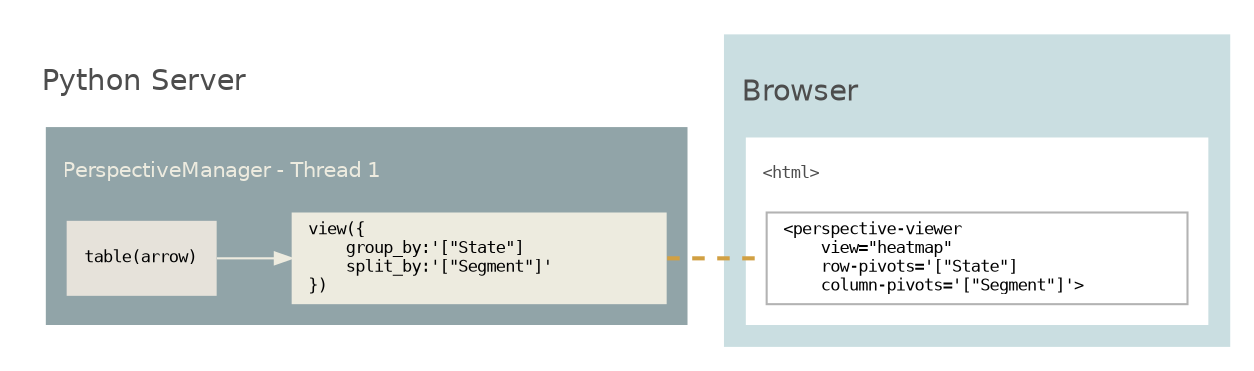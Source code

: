 digraph G {
    bgcolor=transparent
    graph [rankdir="LR" fontname="helvetica" labeljust="l"]
    node [shape="box" fontname="monospace" fontsize=8 color=gray70 style=filled fillcolor=white];
    edge [color="#EDEBDF" arrowsize=0.8]
    subgraph cluster_11 {
        label="\lPython Server";
        fontcolor=gray30
        margin=10
        color=none
      
        subgraph cluster_thread_1 {
            graph [
                label="\lPerspectiveManager - Thread 1";
                style=filled
                fillcolor="#91A4A8"
                color=none
                fontcolor="#EDEBDF"
                fontsize=10
                margin=10
            ]
            table_thread_1 [
                label="table(arrow)"
                width=1
                color=none
                fillcolor="#E6E2DA"
            ]
            view_thread_1 [
                label="view({\l    group_by:'[\"State\"]\l    split_by:'[\"Segment\"]'\l})\l"
                width=2.5
                color=none
                fillcolor="#EDEBDF"
            ]
            table_thread_1 -> view_thread_1;
        }
    }
    subgraph cluster_browser {
        graph [
            label="\lBrowser";
            color="#CADEE1";
            margin=10
            style=filled;
            fontcolor=gray30
        ]

        subgraph cluster_41 {
           graph [
                label="\l<html>";
                color=none
                fillcolor=white
                fontcolor=gray30
                fontsize=10
                fontname="monospace" fontsize=8 color=none 

            ]

            viewer4 [
                label = "<perspective-viewer\l    view=\"heatmap\"\l    row-pivots='[\"State\"]\l    column-pivots='[\"Segment\"]'>\l"
                width=2.8
            ];
            view_thread_1 -> viewer4 [penwidth=2 style=dashed arrowhead=none color="#D1A043"];
        }
      
        
    }	
}